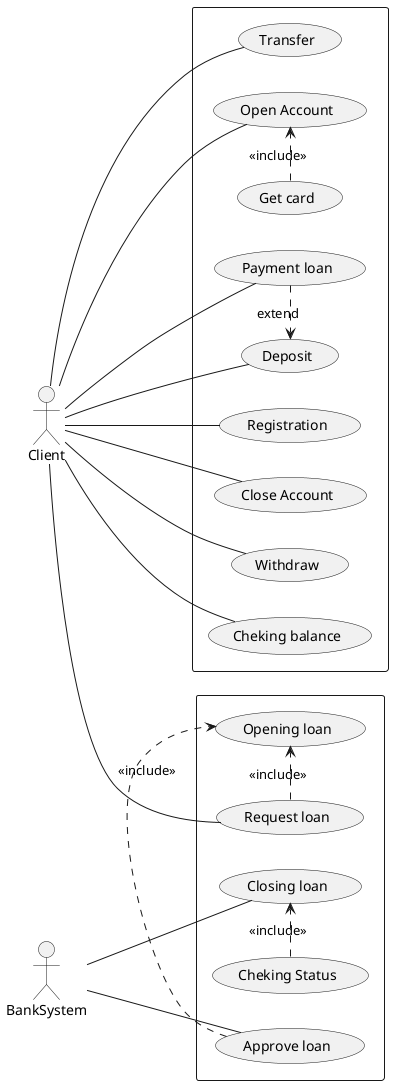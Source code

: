 @startuml
left to right direction

actor Client
actor BankSystem

rectangle {
    usecase "Registration" as uc1
    usecase "Open Account" as uc2
    usecase "Close Account" as uc3
    usecase "Withdraw" as uc6
    usecase "Get card" as uc7 
    usecase "Cheking balance" as uc12
    usecase "Deposit" as uc4
    usecase "Transfer" as uc5
   
    usecase "Payment loan" as uc11
}
rectangle {
    usecase "Approve loan" as uc8
    usecase "Request loan" as uc9
    usecase "Opening loan" as uc10
    usecase "Closing loan" as uc13
    usecase "Cheking Status" as uc14

    
    
}
uc7 .> uc2 : <<include>>
uc8 .> uc10 : <<include>>
uc9 .> uc10 : <<include>>
uc11 .> uc4 : extend
uc14 .> uc13 : <<include>>
Client -- uc1
Client -- uc2
Client -- uc3 
Client -- uc4
Client -- uc5
Client -- uc6
Client -- uc9
Client -- uc11
Client -- uc12
BankSystem -- uc13
BankSystem -- uc8





@enduml

